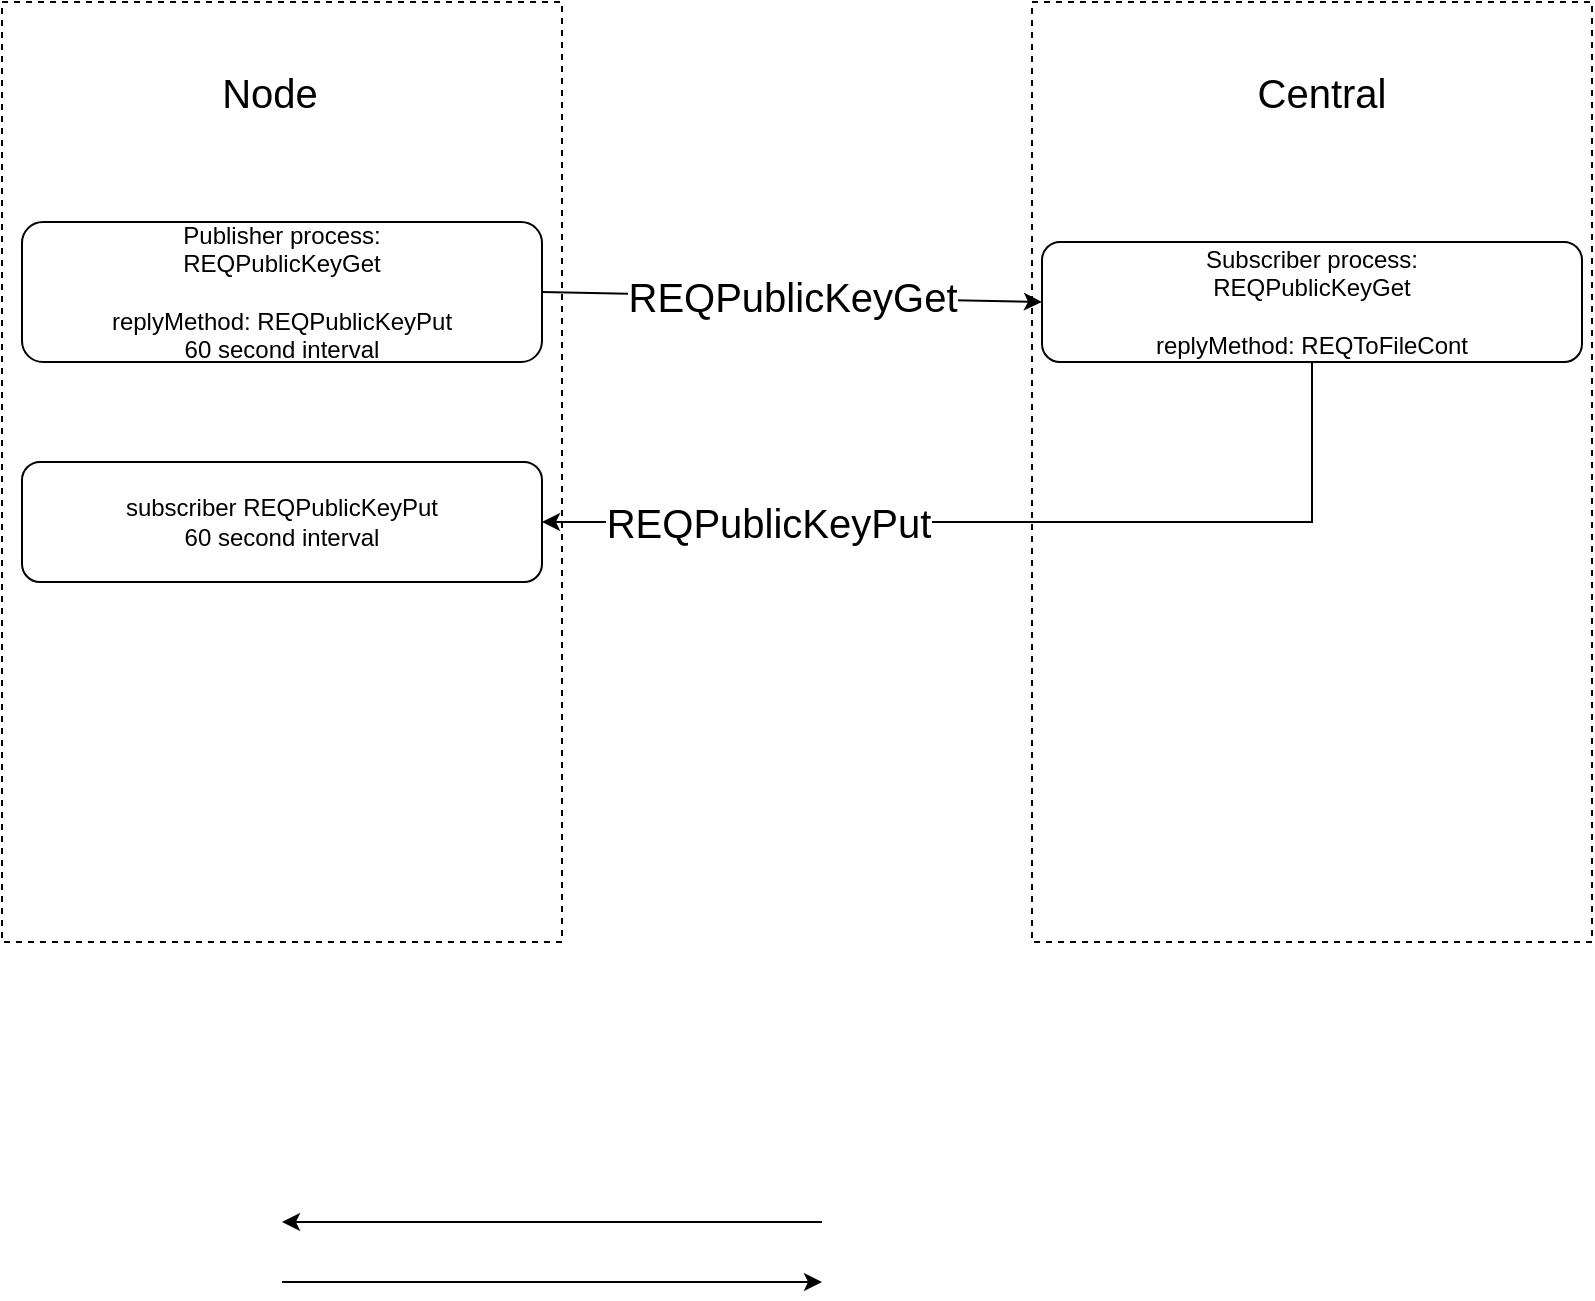 <mxfile version="16.5.1" type="device"><diagram name="Page-1" id="edf60f1a-56cd-e834-aa8a-f176f3a09ee4"><mxGraphModel dx="850" dy="612" grid="1" gridSize="10" guides="1" tooltips="1" connect="1" arrows="1" fold="1" page="1" pageScale="1" pageWidth="1100" pageHeight="850" background="none" math="0" shadow="0"><root><mxCell id="0"/><mxCell id="1" parent="0"/><mxCell id="qXB2fRKQzYX8Uyl4h1Lf-13" value="" style="rounded=0;whiteSpace=wrap;html=1;dashed=1;fontSize=20;" vertex="1" parent="1"><mxGeometry x="615" y="20" width="280" height="470" as="geometry"/></mxCell><mxCell id="qXB2fRKQzYX8Uyl4h1Lf-12" value="" style="rounded=0;whiteSpace=wrap;html=1;dashed=1;fontSize=20;" vertex="1" parent="1"><mxGeometry x="100" y="20" width="280" height="470" as="geometry"/></mxCell><mxCell id="07sFcFld8DIOz3KaHA6C-6" value="" style="endArrow=classic;html=1;rounded=0;" parent="1" edge="1"><mxGeometry width="50" height="50" relative="1" as="geometry"><mxPoint x="510" y="630" as="sourcePoint"/><mxPoint x="240" y="630" as="targetPoint"/></mxGeometry></mxCell><mxCell id="07sFcFld8DIOz3KaHA6C-7" value="" style="endArrow=classic;html=1;rounded=0;" parent="1" edge="1"><mxGeometry width="50" height="50" relative="1" as="geometry"><mxPoint x="240" y="660" as="sourcePoint"/><mxPoint x="510" y="660" as="targetPoint"/></mxGeometry></mxCell><mxCell id="qXB2fRKQzYX8Uyl4h1Lf-1" value="Publisher process:&lt;br&gt;REQPublicKeyGet&lt;br&gt;&lt;br&gt;replyMethod: REQPublicKeyPut&lt;br&gt;60 second interval" style="rounded=1;whiteSpace=wrap;html=1;" vertex="1" parent="1"><mxGeometry x="110" y="130" width="260" height="70" as="geometry"/></mxCell><mxCell id="qXB2fRKQzYX8Uyl4h1Lf-2" value="Node" style="text;html=1;strokeColor=none;fillColor=none;align=center;verticalAlign=middle;whiteSpace=wrap;rounded=0;fontSize=20;" vertex="1" parent="1"><mxGeometry x="204" y="50" width="60" height="30" as="geometry"/></mxCell><mxCell id="qXB2fRKQzYX8Uyl4h1Lf-3" value="Central" style="text;html=1;strokeColor=none;fillColor=none;align=center;verticalAlign=middle;whiteSpace=wrap;rounded=0;fontSize=20;" vertex="1" parent="1"><mxGeometry x="730" y="50" width="60" height="30" as="geometry"/></mxCell><mxCell id="qXB2fRKQzYX8Uyl4h1Lf-4" value="Subscriber process:&lt;br&gt;REQPublicKeyGet&lt;br&gt;&lt;br&gt;replyMethod: REQToFileCont" style="rounded=1;whiteSpace=wrap;html=1;" vertex="1" parent="1"><mxGeometry x="620" y="140" width="270" height="60" as="geometry"/></mxCell><mxCell id="qXB2fRKQzYX8Uyl4h1Lf-5" value="REQPublicKeyGet" style="endArrow=classic;html=1;rounded=0;fontSize=20;exitX=1;exitY=0.5;exitDx=0;exitDy=0;entryX=0;entryY=0.5;entryDx=0;entryDy=0;" edge="1" parent="1" source="qXB2fRKQzYX8Uyl4h1Lf-1" target="qXB2fRKQzYX8Uyl4h1Lf-4"><mxGeometry width="50" height="50" relative="1" as="geometry"><mxPoint x="410" y="200" as="sourcePoint"/><mxPoint x="460" y="150" as="targetPoint"/></mxGeometry></mxCell><mxCell id="qXB2fRKQzYX8Uyl4h1Lf-6" value="subscriber REQPublicKeyPut&lt;br&gt;60 second interval" style="rounded=1;whiteSpace=wrap;html=1;" vertex="1" parent="1"><mxGeometry x="110" y="250" width="260" height="60" as="geometry"/></mxCell><mxCell id="qXB2fRKQzYX8Uyl4h1Lf-7" value="&lt;span style=&quot;color: rgb(0 , 0 , 0) ; font-family: &amp;#34;helvetica&amp;#34; ; font-size: 20px ; font-style: normal ; font-weight: 400 ; letter-spacing: normal ; text-align: center ; text-indent: 0px ; text-transform: none ; word-spacing: 0px ; background-color: rgb(255 , 255 , 255) ; display: inline ; float: none&quot;&gt;REQPublicKeyPut&lt;/span&gt;" style="endArrow=classic;html=1;rounded=0;fontSize=20;exitX=0.5;exitY=1;exitDx=0;exitDy=0;entryX=1;entryY=0.5;entryDx=0;entryDy=0;" edge="1" parent="1" target="qXB2fRKQzYX8Uyl4h1Lf-6"><mxGeometry x="0.514" width="50" height="50" relative="1" as="geometry"><mxPoint x="755" y="200" as="sourcePoint"/><mxPoint x="380" y="350" as="targetPoint"/><Array as="points"><mxPoint x="755" y="280"/></Array><mxPoint as="offset"/></mxGeometry></mxCell></root></mxGraphModel></diagram></mxfile>